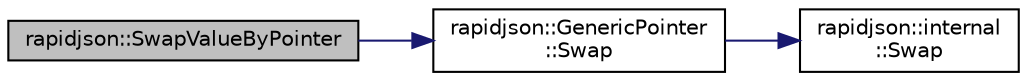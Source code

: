 digraph "rapidjson::SwapValueByPointer"
{
 // INTERACTIVE_SVG=YES
 // LATEX_PDF_SIZE
  edge [fontname="Helvetica",fontsize="10",labelfontname="Helvetica",labelfontsize="10"];
  node [fontname="Helvetica",fontsize="10",shape=record];
  rankdir="LR";
  Node124 [label="rapidjson::SwapValueByPointer",height=0.2,width=0.4,color="black", fillcolor="grey75", style="filled", fontcolor="black",tooltip=" "];
  Node124 -> Node125 [color="midnightblue",fontsize="10",style="solid",fontname="Helvetica"];
  Node125 [label="rapidjson::GenericPointer\l::Swap",height=0.2,width=0.4,color="black", fillcolor="white", style="filled",URL="$classrapidjson_1_1_generic_pointer.html#a91762c063f390c1463eb772dfd1b822b",tooltip="Swap the content of this pointer with an other."];
  Node125 -> Node126 [color="midnightblue",fontsize="10",style="solid",fontname="Helvetica"];
  Node126 [label="rapidjson::internal\l::Swap",height=0.2,width=0.4,color="black", fillcolor="white", style="filled",URL="$namespacerapidjson_1_1internal.html#a68791bde4229e786fa02b0833fee0bef",tooltip="Custom swap() to avoid dependency on C++ <algorithm> header."];
}

